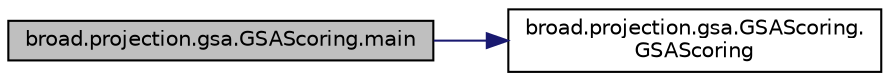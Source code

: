 digraph "broad.projection.gsa.GSAScoring.main"
{
  edge [fontname="Helvetica",fontsize="10",labelfontname="Helvetica",labelfontsize="10"];
  node [fontname="Helvetica",fontsize="10",shape=record];
  rankdir="LR";
  Node1 [label="broad.projection.gsa.GSAScoring.main",height=0.2,width=0.4,color="black", fillcolor="grey75", style="filled" fontcolor="black"];
  Node1 -> Node2 [color="midnightblue",fontsize="10",style="solid",fontname="Helvetica"];
  Node2 [label="broad.projection.gsa.GSAScoring.\lGSAScoring",height=0.2,width=0.4,color="black", fillcolor="white", style="filled",URL="$classbroad_1_1projection_1_1gsa_1_1_g_s_a_scoring.html#a511a11c0388f2886143c2c638bcd2bf8"];
}
